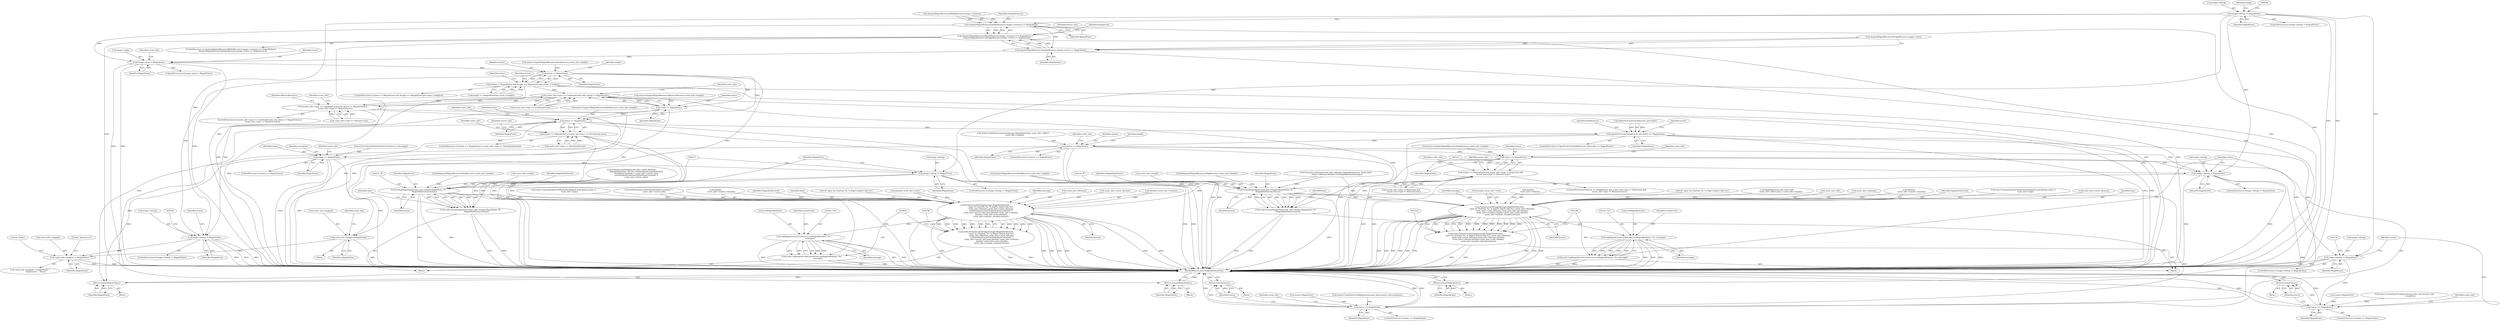 digraph "0_ImageMagick_aecd0ada163a4d6c769cec178955d5f3e9316f2f@pointer" {
"1000140" [label="(Call,image->debug != MagickFalse)"];
"1000187" [label="(Call,AcquireMagickResource(WidthResource,image->columns) == MagickFalse)"];
"1000186" [label="(Call,(AcquireMagickResource(WidthResource,image->columns) == MagickFalse) ||\n      (AcquireMagickResource(HeightResource,image->rows) == MagickFalse))"];
"1000194" [label="(Call,AcquireMagickResource(HeightResource,image->rows) == MagickFalse)"];
"1000397" [label="(Call,image->ping != MagickFalse)"];
"1000447" [label="(Call,status != MagickFalse)"];
"1000446" [label="(Call,(status != MagickFalse) && (length == (MagickSizeType) ((size_t) length)))"];
"1000467" [label="(Call,(cache_info->type == UndefinedCache) && (status != MagickFalse))"];
"1000466" [label="(Call,((cache_info->type == UndefinedCache) && (status != MagickFalse)) ||\n          (cache_info->type == MemoryCache))"];
"1000473" [label="(Call,status != MagickFalse)"];
"1000482" [label="(Call,cache_info->mapped=MagickFalse)"];
"1000611" [label="(Call,cache_info->mapped != MagickFalse)"];
"1000576" [label="(Call,image->debug != MagickFalse)"];
"1000658" [label="(Call,status == MagickFalse)"];
"1000657" [label="(Call,(status == MagickFalse) || (cache_info->type == DistributedCache))"];
"1000696" [label="(Call,status == MagickFalse)"];
"1000764" [label="(Call,image->debug != MagickFalse)"];
"1000772" [label="(Call,FormatMagickSize(cache_info->length,MagickFalse,\"B\",\n                    MagickPathExtent,format))"];
"1000770" [label="(Call,(void) FormatMagickSize(cache_info->length,MagickFalse,\"B\",\n                    MagickPathExtent,format))"];
"1000791" [label="(Call,FormatLocaleString(message,MagickPathExtent,\n                    \"open %s (%s[%d], %s, %.20gx%.20gx%.20g %s)\",\n                    cache_info->filename,cache_info->cache_filename,\n                    GetDistributeCacheFile((DistributeCacheInfo *)\n                    cache_info->server_info),type,(double) cache_info->columns,\n                    (double) cache_info->rows,(double)\n                    cache_info->number_channels,format))"];
"1000789" [label="(Call,(void) FormatLocaleString(message,MagickPathExtent,\n                    \"open %s (%s[%d], %s, %.20gx%.20gx%.20g %s)\",\n                    cache_info->filename,cache_info->cache_filename,\n                    GetDistributeCacheFile((DistributeCacheInfo *)\n                    cache_info->server_info),type,(double) cache_info->columns,\n                    (double) cache_info->rows,(double)\n                    cache_info->number_channels,format))"];
"1000826" [label="(Call,LogMagickEvent(CacheEvent,GetMagickModule(),\"%s\",\n                    message))"];
"1000824" [label="(Call,(void) LogMagickEvent(CacheEvent,GetMagickModule(),\"%s\",\n                    message))"];
"1000854" [label="(Return,return(MagickFalse);)"];
"1000878" [label="(Call,OpenPixelCacheOnDisk(cache_info,mode) == MagickFalse)"];
"1000901" [label="(Return,return(MagickFalse);)"];
"1000917" [label="(Call,status == MagickFalse)"];
"1000933" [label="(Return,return(MagickFalse);)"];
"1000973" [label="(Call,status == MagickFalse)"];
"1000972" [label="(Call,(status == MagickFalse) && (cache_info->type != MapCache) &&\n          (cache_info->type != MemoryCache))"];
"1001103" [label="(Call,image->debug != MagickFalse)"];
"1001168" [label="(Call,status == MagickFalse)"];
"1001176" [label="(Return,return(status);)"];
"1001208" [label="(Call,image->debug != MagickFalse)"];
"1001216" [label="(Call,FormatMagickSize(cache_info->length,MagickFalse,\"B\",\n        MagickPathExtent,format))"];
"1001214" [label="(Call,(void) FormatMagickSize(cache_info->length,MagickFalse,\"B\",\n        MagickPathExtent,format))"];
"1001235" [label="(Call,FormatLocaleString(message,MagickPathExtent,\n        \"open %s (%s[%d], %s, %.20gx%.20gx%.20g %s)\",cache_info->filename,\n        cache_info->cache_filename,cache_info->file,type,(double)\n        cache_info->columns,(double) cache_info->rows,(double)\n         cache_info->number_channels,format))"];
"1001233" [label="(Call,(void) FormatLocaleString(message,MagickPathExtent,\n        \"open %s (%s[%d], %s, %.20gx%.20gx%.20g %s)\",cache_info->filename,\n        cache_info->cache_filename,cache_info->file,type,(double)\n        cache_info->columns,(double) cache_info->rows,(double)\n         cache_info->number_channels,format))"];
"1001267" [label="(Call,LogMagickEvent(CacheEvent,GetMagickModule(),\"%s\",message))"];
"1001265" [label="(Call,(void) LogMagickEvent(CacheEvent,GetMagickModule(),\"%s\",message))"];
"1001273" [label="(Call,status == MagickFalse)"];
"1001281" [label="(Return,return(status);)"];
"1000919" [label="(Identifier,MagickFalse)"];
"1000714" [label="(Identifier,cache_info)"];
"1000467" [label="(Call,(cache_info->type == UndefinedCache) && (status != MagickFalse))"];
"1001212" [label="(Identifier,MagickFalse)"];
"1000486" [label="(Identifier,MagickFalse)"];
"1000445" [label="(ControlStructure,if ((status != MagickFalse) && (length == (MagickSizeType) ((size_t) length))))"];
"1000186" [label="(Call,(AcquireMagickResource(WidthResource,image->columns) == MagickFalse) ||\n      (AcquireMagickResource(HeightResource,image->rows) == MagickFalse))"];
"1000610" [label="(Call,cache_info->mapped != MagickFalse ?\n                    \"Anonymous\" : \"Heap\")"];
"1000827" [label="(Identifier,CacheEvent)"];
"1000877" [label="(ControlStructure,if (OpenPixelCacheOnDisk(cache_info,mode) == MagickFalse))"];
"1001267" [label="(Call,LogMagickEvent(CacheEvent,GetMagickModule(),\"%s\",message))"];
"1000661" [label="(Call,cache_info->type == DistributedCache)"];
"1001197" [label="(Call,status=ClonePixelCacheRepository(cache_info,&source_info,exception))"];
"1000696" [label="(Call,status == MagickFalse)"];
"1000141" [label="(Call,image->debug)"];
"1000671" [label="(Identifier,cache_info)"];
"1000695" [label="(ControlStructure,if (status == MagickFalse))"];
"1000219" [label="(Call,FormatLocaleString(cache_info->filename,MagickPathExtent,\"%s[%.20g]\",\n    image->filename,(double) GetImageIndexInList(image)))"];
"1000468" [label="(Call,cache_info->type == UndefinedCache)"];
"1000855" [label="(Identifier,MagickFalse)"];
"1000920" [label="(Block,)"];
"1001208" [label="(Call,image->debug != MagickFalse)"];
"1001274" [label="(Identifier,status)"];
"1001214" [label="(Call,(void) FormatMagickSize(cache_info->length,MagickFalse,\"B\",\n        MagickPathExtent,format))"];
"1000724" [label="(Call,FormatLocaleString(cache_info->cache_filename,\n                MagickPathExtent,\"%s:%d\",GetDistributeCacheHostname(\n                (DistributeCacheInfo *) cache_info->server_info),\n                GetDistributeCachePort((DistributeCacheInfo *)\n                cache_info->server_info)))"];
"1001177" [label="(Identifier,status)"];
"1000690" [label="(Call,status=OpenDistributePixelCache(server_info,image))"];
"1000904" [label="(Identifier,status)"];
"1000780" [label="(Call,type=CommandOptionToMnemonic(MagickCacheOptions,(ssize_t)\n                    cache_info->type))"];
"1000195" [label="(Call,AcquireMagickResource(HeightResource,image->rows))"];
"1000976" [label="(Call,(cache_info->type != MapCache) &&\n          (cache_info->type != MemoryCache))"];
"1000801" [label="(Call,GetDistributeCacheFile((DistributeCacheInfo *)\n                    cache_info->server_info))"];
"1000818" [label="(Call,(double)\n                    cache_info->number_channels)"];
"1000447" [label="(Call,status != MagickFalse)"];
"1001102" [label="(ControlStructure,if (image->debug != MagickFalse))"];
"1001035" [label="(Block,)"];
"1000793" [label="(Identifier,MagickPathExtent)"];
"1000484" [label="(Identifier,cache_info)"];
"1000144" [label="(Identifier,MagickFalse)"];
"1001245" [label="(Call,cache_info->file)"];
"1001268" [label="(Identifier,CacheEvent)"];
"1000772" [label="(Call,FormatMagickSize(cache_info->length,MagickFalse,\"B\",\n                    MagickPathExtent,format))"];
"1001239" [label="(Call,cache_info->filename)"];
"1001259" [label="(Call,(double)\n         cache_info->number_channels)"];
"1001237" [label="(Identifier,MagickPathExtent)"];
"1000791" [label="(Call,FormatLocaleString(message,MagickPathExtent,\n                    \"open %s (%s[%d], %s, %.20gx%.20gx%.20g %s)\",\n                    cache_info->filename,cache_info->cache_filename,\n                    GetDistributeCacheFile((DistributeCacheInfo *)\n                    cache_info->server_info),type,(double) cache_info->columns,\n                    (double) cache_info->rows,(double)\n                    cache_info->number_channels,format))"];
"1001275" [label="(Identifier,MagickFalse)"];
"1001224" [label="(Call,type=CommandOptionToMnemonic(MagickCacheOptions,(ssize_t)\n        cache_info->type))"];
"1000923" [label="(Identifier,cache_info)"];
"1000971" [label="(ControlStructure,if ((status == MagickFalse) && (cache_info->type != MapCache) &&\n          (cache_info->type != MemoryCache)))"];
"1000649" [label="(Call,status=AcquireMagickResource(DiskResource,cache_info->length))"];
"1000617" [label="(Literal,\"Heap\")"];
"1000401" [label="(Identifier,MagickFalse)"];
"1000473" [label="(Call,status != MagickFalse)"];
"1001170" [label="(Identifier,MagickFalse)"];
"1001103" [label="(Call,image->debug != MagickFalse)"];
"1000446" [label="(Call,(status != MagickFalse) && (length == (MagickSizeType) ((size_t) length)))"];
"1000398" [label="(Call,image->ping)"];
"1001221" [label="(Literal,\"B\")"];
"1001036" [label="(Call,status=MagickTrue)"];
"1000483" [label="(Call,cache_info->mapped)"];
"1001265" [label="(Call,(void) LogMagickEvent(CacheEvent,GetMagickModule(),\"%s\",message))"];
"1000458" [label="(Call,status=AcquireMagickResource(MemoryResource,cache_info->length))"];
"1000769" [label="(Block,)"];
"1001242" [label="(Call,cache_info->cache_filename)"];
"1001248" [label="(Identifier,type)"];
"1000883" [label="(Block,)"];
"1000650" [label="(Identifier,status)"];
"1001168" [label="(Call,status == MagickFalse)"];
"1000575" [label="(ControlStructure,if (image->debug != MagickFalse))"];
"1000918" [label="(Identifier,status)"];
"1000200" [label="(Identifier,MagickFalse)"];
"1001092" [label="(Call,status=ClonePixelCacheRepository(cache_info,&source_info,\n                    exception))"];
"1000765" [label="(Call,image->debug)"];
"1000489" [label="(Identifier,cache_info)"];
"1000917" [label="(Call,status == MagickFalse)"];
"1000964" [label="(Call,status=AcquireMagickResource(MapResource,cache_info->length))"];
"1000451" [label="(Identifier,length)"];
"1001236" [label="(Identifier,message)"];
"1000933" [label="(Return,return(MagickFalse);)"];
"1000807" [label="(Identifier,type)"];
"1000778" [label="(Identifier,MagickPathExtent)"];
"1000830" [label="(Identifier,message)"];
"1000405" [label="(Identifier,cache_info)"];
"1000854" [label="(Return,return(MagickFalse);)"];
"1000425" [label="(Identifier,status)"];
"1000789" [label="(Call,(void) FormatLocaleString(message,MagickPathExtent,\n                    \"open %s (%s[%d], %s, %.20gx%.20gx%.20g %s)\",\n                    cache_info->filename,cache_info->cache_filename,\n                    GetDistributeCacheFile((DistributeCacheInfo *)\n                    cache_info->server_info),type,(double) cache_info->columns,\n                    (double) cache_info->rows,(double)\n                    cache_info->number_channels,format))"];
"1001281" [label="(Return,return(status);)"];
"1000794" [label="(Literal,\"open %s (%s[%d], %s, %.20gx%.20gx%.20g %s)\")"];
"1000658" [label="(Call,status == MagickFalse)"];
"1000482" [label="(Call,cache_info->mapped=MagickFalse)"];
"1000779" [label="(Identifier,format)"];
"1000901" [label="(Return,return(MagickFalse);)"];
"1000973" [label="(Call,status == MagickFalse)"];
"1000475" [label="(Identifier,MagickFalse)"];
"1000763" [label="(ControlStructure,if (image->debug != MagickFalse))"];
"1000936" [label="(Identifier,length)"];
"1000813" [label="(Call,(double) cache_info->rows)"];
"1001222" [label="(Identifier,MagickPathExtent)"];
"1000666" [label="(Block,)"];
"1000448" [label="(Identifier,status)"];
"1000781" [label="(Identifier,type)"];
"1001209" [label="(Call,image->debug)"];
"1001104" [label="(Call,image->debug)"];
"1000934" [label="(Identifier,MagickFalse)"];
"1001167" [label="(ControlStructure,if (status == MagickFalse))"];
"1000474" [label="(Identifier,status)"];
"1001217" [label="(Call,cache_info->length)"];
"1001233" [label="(Call,(void) FormatLocaleString(message,MagickPathExtent,\n        \"open %s (%s[%d], %s, %.20gx%.20gx%.20g %s)\",cache_info->filename,\n        cache_info->cache_filename,cache_info->file,type,(double)\n        cache_info->columns,(double) cache_info->rows,(double)\n         cache_info->number_channels,format))"];
"1001278" [label="(Identifier,cache_info)"];
"1000465" [label="(ControlStructure,if (((cache_info->type == UndefinedCache) && (status != MagickFalse)) ||\n          (cache_info->type == MemoryCache)))"];
"1000449" [label="(Identifier,MagickFalse)"];
"1000829" [label="(Literal,\"%s\")"];
"1000902" [label="(Identifier,MagickFalse)"];
"1000777" [label="(Literal,\"B\")"];
"1001254" [label="(Call,(double) cache_info->rows)"];
"1000108" [label="(Block,)"];
"1000792" [label="(Identifier,message)"];
"1000656" [label="(ControlStructure,if ((status == MagickFalse) || (cache_info->type == DistributedCache)))"];
"1000795" [label="(Call,cache_info->filename)"];
"1000611" [label="(Call,cache_info->mapped != MagickFalse)"];
"1000975" [label="(Identifier,MagickFalse)"];
"1001183" [label="(Call,status=MagickTrue)"];
"1001270" [label="(Literal,\"%s\")"];
"1000860" [label="(Identifier,source_info)"];
"1000776" [label="(Identifier,MagickFalse)"];
"1000826" [label="(Call,LogMagickEvent(CacheEvent,GetMagickModule(),\"%s\",\n                    message))"];
"1000885" [label="(Identifier,DiskResource)"];
"1000996" [label="(Identifier,cache_info)"];
"1001178" [label="(Call,RelinquishMagickResource(MapResource,cache_info->length))"];
"1001264" [label="(Identifier,format)"];
"1001249" [label="(Call,(double)\n        cache_info->columns)"];
"1001238" [label="(Literal,\"open %s (%s[%d], %s, %.20gx%.20gx%.20g %s)\")"];
"1000476" [label="(Call,cache_info->type == MemoryCache)"];
"1001207" [label="(ControlStructure,if (image->debug != MagickFalse))"];
"1001176" [label="(Return,return(status);)"];
"1000974" [label="(Identifier,status)"];
"1000768" [label="(Identifier,MagickFalse)"];
"1001220" [label="(Identifier,MagickFalse)"];
"1001283" [label="(MethodReturn,static MagickBooleanType)"];
"1000657" [label="(Call,(status == MagickFalse) || (cache_info->type == DistributedCache))"];
"1000663" [label="(Identifier,cache_info)"];
"1000158" [label="(Identifier,image)"];
"1000208" [label="(Identifier,source_info)"];
"1001271" [label="(Identifier,message)"];
"1000916" [label="(ControlStructure,if (status == MagickFalse))"];
"1000697" [label="(Identifier,status)"];
"1000612" [label="(Call,cache_info->mapped)"];
"1000481" [label="(Block,)"];
"1000674" [label="(Call,RelinquishMagickResource(DiskResource,cache_info->length))"];
"1000139" [label="(ControlStructure,if (image->debug != MagickFalse))"];
"1000972" [label="(Call,(status == MagickFalse) && (cache_info->type != MapCache) &&\n          (cache_info->type != MemoryCache))"];
"1000989" [label="(Identifier,cache_info)"];
"1001235" [label="(Call,FormatLocaleString(message,MagickPathExtent,\n        \"open %s (%s[%d], %s, %.20gx%.20gx%.20g %s)\",cache_info->filename,\n        cache_info->cache_filename,cache_info->file,type,(double)\n        cache_info->columns,(double) cache_info->rows,(double)\n         cache_info->number_channels,format))"];
"1000188" [label="(Call,AcquireMagickResource(WidthResource,image->columns))"];
"1000196" [label="(Identifier,HeightResource)"];
"1000903" [label="(Call,status=SetPixelCacheExtent(image,(MagickSizeType) cache_info->offset+\n     cache_info->length))"];
"1001216" [label="(Call,FormatMagickSize(cache_info->length,MagickFalse,\"B\",\n        MagickPathExtent,format))"];
"1000828" [label="(Call,GetMagickModule())"];
"1000798" [label="(Call,cache_info->cache_filename)"];
"1000643" [label="(Identifier,status)"];
"1000577" [label="(Call,image->debug)"];
"1000424" [label="(Call,status=AcquireMagickResource(AreaResource,cache_info->length))"];
"1000576" [label="(Call,image->debug != MagickFalse)"];
"1000194" [label="(Call,AcquireMagickResource(HeightResource,image->rows) == MagickFalse)"];
"1000478" [label="(Identifier,cache_info)"];
"1000660" [label="(Identifier,MagickFalse)"];
"1001272" [label="(ControlStructure,if (status == MagickFalse))"];
"1000140" [label="(Call,image->debug != MagickFalse)"];
"1000701" [label="(Identifier,exception)"];
"1000698" [label="(Identifier,MagickFalse)"];
"1000466" [label="(Call,((cache_info->type == UndefinedCache) && (status != MagickFalse)) ||\n          (cache_info->type == MemoryCache))"];
"1001169" [label="(Identifier,status)"];
"1001223" [label="(Identifier,format)"];
"1001269" [label="(Call,GetMagickModule())"];
"1000616" [label="(Literal,\"Anonymous\")"];
"1000824" [label="(Call,(void) LogMagickEvent(CacheEvent,GetMagickModule(),\"%s\",\n                    message))"];
"1001282" [label="(Identifier,status)"];
"1000879" [label="(Call,OpenPixelCacheOnDisk(cache_info,mode))"];
"1000396" [label="(ControlStructure,if (image->ping != MagickFalse))"];
"1001173" [label="(Identifier,cache_info)"];
"1000878" [label="(Call,OpenPixelCacheOnDisk(cache_info,mode) == MagickFalse)"];
"1000187" [label="(Call,AcquireMagickResource(WidthResource,image->columns) == MagickFalse)"];
"1000764" [label="(Call,image->debug != MagickFalse)"];
"1000659" [label="(Identifier,status)"];
"1000882" [label="(Identifier,MagickFalse)"];
"1000397" [label="(Call,image->ping != MagickFalse)"];
"1000580" [label="(Identifier,MagickFalse)"];
"1000202" [label="(Identifier,ImageError)"];
"1000979" [label="(Identifier,cache_info)"];
"1001000" [label="(Call,MapBlob(cache_info->file,mode,\n            cache_info->offset,(size_t) cache_info->length))"];
"1000808" [label="(Call,(double) cache_info->columns)"];
"1000645" [label="(Identifier,MemoryResource)"];
"1000823" [label="(Identifier,format)"];
"1000450" [label="(Call,length == (MagickSizeType) ((size_t) length))"];
"1001225" [label="(Identifier,type)"];
"1001213" [label="(Block,)"];
"1001107" [label="(Identifier,MagickFalse)"];
"1000832" [label="(Identifier,MagickTrue)"];
"1000651" [label="(Call,AcquireMagickResource(DiskResource,cache_info->length))"];
"1001273" [label="(Call,status == MagickFalse)"];
"1000459" [label="(Identifier,status)"];
"1000185" [label="(ControlStructure,if ((AcquireMagickResource(WidthResource,image->columns) == MagickFalse) ||\n      (AcquireMagickResource(HeightResource,image->rows) == MagickFalse)))"];
"1000193" [label="(Identifier,MagickFalse)"];
"1000615" [label="(Identifier,MagickFalse)"];
"1000770" [label="(Call,(void) FormatMagickSize(cache_info->length,MagickFalse,\"B\",\n                    MagickPathExtent,format))"];
"1000773" [label="(Call,cache_info->length)"];
"1000140" -> "1000139"  [label="AST: "];
"1000140" -> "1000144"  [label="CFG: "];
"1000141" -> "1000140"  [label="AST: "];
"1000144" -> "1000140"  [label="AST: "];
"1000146" -> "1000140"  [label="CFG: "];
"1000158" -> "1000140"  [label="CFG: "];
"1000140" -> "1001283"  [label="DDG: "];
"1000140" -> "1001283"  [label="DDG: "];
"1000140" -> "1000187"  [label="DDG: "];
"1000140" -> "1000576"  [label="DDG: "];
"1000140" -> "1000764"  [label="DDG: "];
"1000140" -> "1001103"  [label="DDG: "];
"1000140" -> "1001208"  [label="DDG: "];
"1000187" -> "1000186"  [label="AST: "];
"1000187" -> "1000193"  [label="CFG: "];
"1000188" -> "1000187"  [label="AST: "];
"1000193" -> "1000187"  [label="AST: "];
"1000196" -> "1000187"  [label="CFG: "];
"1000186" -> "1000187"  [label="CFG: "];
"1000187" -> "1001283"  [label="DDG: "];
"1000187" -> "1000186"  [label="DDG: "];
"1000187" -> "1000186"  [label="DDG: "];
"1000188" -> "1000187"  [label="DDG: "];
"1000188" -> "1000187"  [label="DDG: "];
"1000187" -> "1000194"  [label="DDG: "];
"1000187" -> "1000397"  [label="DDG: "];
"1000186" -> "1000185"  [label="AST: "];
"1000186" -> "1000194"  [label="CFG: "];
"1000194" -> "1000186"  [label="AST: "];
"1000202" -> "1000186"  [label="CFG: "];
"1000208" -> "1000186"  [label="CFG: "];
"1000186" -> "1001283"  [label="DDG: "];
"1000186" -> "1001283"  [label="DDG: "];
"1000186" -> "1001283"  [label="DDG: "];
"1000194" -> "1000186"  [label="DDG: "];
"1000194" -> "1000186"  [label="DDG: "];
"1000194" -> "1000200"  [label="CFG: "];
"1000195" -> "1000194"  [label="AST: "];
"1000200" -> "1000194"  [label="AST: "];
"1000194" -> "1001283"  [label="DDG: "];
"1000195" -> "1000194"  [label="DDG: "];
"1000195" -> "1000194"  [label="DDG: "];
"1000194" -> "1000397"  [label="DDG: "];
"1000397" -> "1000396"  [label="AST: "];
"1000397" -> "1000401"  [label="CFG: "];
"1000398" -> "1000397"  [label="AST: "];
"1000401" -> "1000397"  [label="AST: "];
"1000405" -> "1000397"  [label="CFG: "];
"1000425" -> "1000397"  [label="CFG: "];
"1000397" -> "1001283"  [label="DDG: "];
"1000397" -> "1001283"  [label="DDG: "];
"1000397" -> "1001283"  [label="DDG: "];
"1000397" -> "1000447"  [label="DDG: "];
"1000447" -> "1000446"  [label="AST: "];
"1000447" -> "1000449"  [label="CFG: "];
"1000448" -> "1000447"  [label="AST: "];
"1000449" -> "1000447"  [label="AST: "];
"1000451" -> "1000447"  [label="CFG: "];
"1000446" -> "1000447"  [label="CFG: "];
"1000447" -> "1000446"  [label="DDG: "];
"1000447" -> "1000446"  [label="DDG: "];
"1000424" -> "1000447"  [label="DDG: "];
"1000447" -> "1000473"  [label="DDG: "];
"1000447" -> "1000482"  [label="DDG: "];
"1000447" -> "1000576"  [label="DDG: "];
"1000447" -> "1000658"  [label="DDG: "];
"1000446" -> "1000445"  [label="AST: "];
"1000446" -> "1000450"  [label="CFG: "];
"1000450" -> "1000446"  [label="AST: "];
"1000459" -> "1000446"  [label="CFG: "];
"1000650" -> "1000446"  [label="CFG: "];
"1000446" -> "1001283"  [label="DDG: "];
"1000446" -> "1001283"  [label="DDG: "];
"1000446" -> "1001283"  [label="DDG: "];
"1000450" -> "1000446"  [label="DDG: "];
"1000450" -> "1000446"  [label="DDG: "];
"1000446" -> "1000467"  [label="DDG: "];
"1000467" -> "1000466"  [label="AST: "];
"1000467" -> "1000468"  [label="CFG: "];
"1000467" -> "1000473"  [label="CFG: "];
"1000468" -> "1000467"  [label="AST: "];
"1000473" -> "1000467"  [label="AST: "];
"1000478" -> "1000467"  [label="CFG: "];
"1000466" -> "1000467"  [label="CFG: "];
"1000467" -> "1001283"  [label="DDG: "];
"1000467" -> "1001283"  [label="DDG: "];
"1000467" -> "1000466"  [label="DDG: "];
"1000467" -> "1000466"  [label="DDG: "];
"1000468" -> "1000467"  [label="DDG: "];
"1000468" -> "1000467"  [label="DDG: "];
"1000473" -> "1000467"  [label="DDG: "];
"1000473" -> "1000467"  [label="DDG: "];
"1000466" -> "1000465"  [label="AST: "];
"1000466" -> "1000476"  [label="CFG: "];
"1000476" -> "1000466"  [label="AST: "];
"1000484" -> "1000466"  [label="CFG: "];
"1000645" -> "1000466"  [label="CFG: "];
"1000466" -> "1001283"  [label="DDG: "];
"1000466" -> "1001283"  [label="DDG: "];
"1000466" -> "1001283"  [label="DDG: "];
"1000476" -> "1000466"  [label="DDG: "];
"1000476" -> "1000466"  [label="DDG: "];
"1000473" -> "1000475"  [label="CFG: "];
"1000474" -> "1000473"  [label="AST: "];
"1000475" -> "1000473"  [label="AST: "];
"1000458" -> "1000473"  [label="DDG: "];
"1000473" -> "1000482"  [label="DDG: "];
"1000473" -> "1000576"  [label="DDG: "];
"1000473" -> "1000658"  [label="DDG: "];
"1000482" -> "1000481"  [label="AST: "];
"1000482" -> "1000486"  [label="CFG: "];
"1000483" -> "1000482"  [label="AST: "];
"1000486" -> "1000482"  [label="AST: "];
"1000489" -> "1000482"  [label="CFG: "];
"1000482" -> "1001283"  [label="DDG: "];
"1000482" -> "1000611"  [label="DDG: "];
"1000611" -> "1000610"  [label="AST: "];
"1000611" -> "1000615"  [label="CFG: "];
"1000612" -> "1000611"  [label="AST: "];
"1000615" -> "1000611"  [label="AST: "];
"1000616" -> "1000611"  [label="CFG: "];
"1000617" -> "1000611"  [label="CFG: "];
"1000611" -> "1001283"  [label="DDG: "];
"1000611" -> "1001283"  [label="DDG: "];
"1000576" -> "1000611"  [label="DDG: "];
"1000576" -> "1000575"  [label="AST: "];
"1000576" -> "1000580"  [label="CFG: "];
"1000577" -> "1000576"  [label="AST: "];
"1000580" -> "1000576"  [label="AST: "];
"1000583" -> "1000576"  [label="CFG: "];
"1000643" -> "1000576"  [label="CFG: "];
"1000576" -> "1001283"  [label="DDG: "];
"1000576" -> "1001283"  [label="DDG: "];
"1000576" -> "1001283"  [label="DDG: "];
"1000658" -> "1000657"  [label="AST: "];
"1000658" -> "1000660"  [label="CFG: "];
"1000659" -> "1000658"  [label="AST: "];
"1000660" -> "1000658"  [label="AST: "];
"1000663" -> "1000658"  [label="CFG: "];
"1000657" -> "1000658"  [label="CFG: "];
"1000658" -> "1001283"  [label="DDG: "];
"1000658" -> "1001283"  [label="DDG: "];
"1000658" -> "1000657"  [label="DDG: "];
"1000658" -> "1000657"  [label="DDG: "];
"1000649" -> "1000658"  [label="DDG: "];
"1000658" -> "1000696"  [label="DDG: "];
"1000658" -> "1000854"  [label="DDG: "];
"1000658" -> "1000878"  [label="DDG: "];
"1000657" -> "1000656"  [label="AST: "];
"1000657" -> "1000661"  [label="CFG: "];
"1000661" -> "1000657"  [label="AST: "];
"1000671" -> "1000657"  [label="CFG: "];
"1000860" -> "1000657"  [label="CFG: "];
"1000657" -> "1001283"  [label="DDG: "];
"1000657" -> "1001283"  [label="DDG: "];
"1000657" -> "1001283"  [label="DDG: "];
"1000661" -> "1000657"  [label="DDG: "];
"1000661" -> "1000657"  [label="DDG: "];
"1000696" -> "1000695"  [label="AST: "];
"1000696" -> "1000698"  [label="CFG: "];
"1000697" -> "1000696"  [label="AST: "];
"1000698" -> "1000696"  [label="AST: "];
"1000701" -> "1000696"  [label="CFG: "];
"1000714" -> "1000696"  [label="CFG: "];
"1000696" -> "1001283"  [label="DDG: "];
"1000696" -> "1001283"  [label="DDG: "];
"1000696" -> "1001283"  [label="DDG: "];
"1000690" -> "1000696"  [label="DDG: "];
"1000696" -> "1000764"  [label="DDG: "];
"1000696" -> "1000854"  [label="DDG: "];
"1000764" -> "1000763"  [label="AST: "];
"1000764" -> "1000768"  [label="CFG: "];
"1000765" -> "1000764"  [label="AST: "];
"1000768" -> "1000764"  [label="AST: "];
"1000771" -> "1000764"  [label="CFG: "];
"1000832" -> "1000764"  [label="CFG: "];
"1000764" -> "1001283"  [label="DDG: "];
"1000764" -> "1001283"  [label="DDG: "];
"1000764" -> "1001283"  [label="DDG: "];
"1000764" -> "1000772"  [label="DDG: "];
"1000772" -> "1000770"  [label="AST: "];
"1000772" -> "1000779"  [label="CFG: "];
"1000773" -> "1000772"  [label="AST: "];
"1000776" -> "1000772"  [label="AST: "];
"1000777" -> "1000772"  [label="AST: "];
"1000778" -> "1000772"  [label="AST: "];
"1000779" -> "1000772"  [label="AST: "];
"1000770" -> "1000772"  [label="CFG: "];
"1000772" -> "1001283"  [label="DDG: "];
"1000772" -> "1001283"  [label="DDG: "];
"1000772" -> "1000770"  [label="DDG: "];
"1000772" -> "1000770"  [label="DDG: "];
"1000772" -> "1000770"  [label="DDG: "];
"1000772" -> "1000770"  [label="DDG: "];
"1000772" -> "1000770"  [label="DDG: "];
"1000674" -> "1000772"  [label="DDG: "];
"1000651" -> "1000772"  [label="DDG: "];
"1000724" -> "1000772"  [label="DDG: "];
"1000772" -> "1000791"  [label="DDG: "];
"1000772" -> "1000791"  [label="DDG: "];
"1000770" -> "1000769"  [label="AST: "];
"1000771" -> "1000770"  [label="AST: "];
"1000781" -> "1000770"  [label="CFG: "];
"1000770" -> "1001283"  [label="DDG: "];
"1000770" -> "1001283"  [label="DDG: "];
"1000791" -> "1000789"  [label="AST: "];
"1000791" -> "1000823"  [label="CFG: "];
"1000792" -> "1000791"  [label="AST: "];
"1000793" -> "1000791"  [label="AST: "];
"1000794" -> "1000791"  [label="AST: "];
"1000795" -> "1000791"  [label="AST: "];
"1000798" -> "1000791"  [label="AST: "];
"1000801" -> "1000791"  [label="AST: "];
"1000807" -> "1000791"  [label="AST: "];
"1000808" -> "1000791"  [label="AST: "];
"1000813" -> "1000791"  [label="AST: "];
"1000818" -> "1000791"  [label="AST: "];
"1000823" -> "1000791"  [label="AST: "];
"1000789" -> "1000791"  [label="CFG: "];
"1000791" -> "1001283"  [label="DDG: "];
"1000791" -> "1001283"  [label="DDG: "];
"1000791" -> "1001283"  [label="DDG: "];
"1000791" -> "1001283"  [label="DDG: "];
"1000791" -> "1001283"  [label="DDG: "];
"1000791" -> "1001283"  [label="DDG: "];
"1000791" -> "1001283"  [label="DDG: "];
"1000791" -> "1001283"  [label="DDG: "];
"1000791" -> "1001283"  [label="DDG: "];
"1000791" -> "1000789"  [label="DDG: "];
"1000791" -> "1000789"  [label="DDG: "];
"1000791" -> "1000789"  [label="DDG: "];
"1000791" -> "1000789"  [label="DDG: "];
"1000791" -> "1000789"  [label="DDG: "];
"1000791" -> "1000789"  [label="DDG: "];
"1000791" -> "1000789"  [label="DDG: "];
"1000791" -> "1000789"  [label="DDG: "];
"1000791" -> "1000789"  [label="DDG: "];
"1000791" -> "1000789"  [label="DDG: "];
"1000791" -> "1000789"  [label="DDG: "];
"1000219" -> "1000791"  [label="DDG: "];
"1000724" -> "1000791"  [label="DDG: "];
"1000801" -> "1000791"  [label="DDG: "];
"1000780" -> "1000791"  [label="DDG: "];
"1000808" -> "1000791"  [label="DDG: "];
"1000813" -> "1000791"  [label="DDG: "];
"1000818" -> "1000791"  [label="DDG: "];
"1000791" -> "1000826"  [label="DDG: "];
"1000789" -> "1000769"  [label="AST: "];
"1000790" -> "1000789"  [label="AST: "];
"1000825" -> "1000789"  [label="CFG: "];
"1000789" -> "1001283"  [label="DDG: "];
"1000789" -> "1001283"  [label="DDG: "];
"1000826" -> "1000824"  [label="AST: "];
"1000826" -> "1000830"  [label="CFG: "];
"1000827" -> "1000826"  [label="AST: "];
"1000828" -> "1000826"  [label="AST: "];
"1000829" -> "1000826"  [label="AST: "];
"1000830" -> "1000826"  [label="AST: "];
"1000824" -> "1000826"  [label="CFG: "];
"1000826" -> "1001283"  [label="DDG: "];
"1000826" -> "1001283"  [label="DDG: "];
"1000826" -> "1001283"  [label="DDG: "];
"1000826" -> "1000824"  [label="DDG: "];
"1000826" -> "1000824"  [label="DDG: "];
"1000826" -> "1000824"  [label="DDG: "];
"1000826" -> "1000824"  [label="DDG: "];
"1000824" -> "1000769"  [label="AST: "];
"1000825" -> "1000824"  [label="AST: "];
"1000832" -> "1000824"  [label="CFG: "];
"1000824" -> "1001283"  [label="DDG: "];
"1000824" -> "1001283"  [label="DDG: "];
"1000854" -> "1000666"  [label="AST: "];
"1000854" -> "1000855"  [label="CFG: "];
"1000855" -> "1000854"  [label="AST: "];
"1001283" -> "1000854"  [label="CFG: "];
"1000854" -> "1001283"  [label="DDG: "];
"1000855" -> "1000854"  [label="DDG: "];
"1000878" -> "1000877"  [label="AST: "];
"1000878" -> "1000882"  [label="CFG: "];
"1000879" -> "1000878"  [label="AST: "];
"1000882" -> "1000878"  [label="AST: "];
"1000885" -> "1000878"  [label="CFG: "];
"1000904" -> "1000878"  [label="CFG: "];
"1000878" -> "1001283"  [label="DDG: "];
"1000878" -> "1001283"  [label="DDG: "];
"1000878" -> "1001283"  [label="DDG: "];
"1000879" -> "1000878"  [label="DDG: "];
"1000879" -> "1000878"  [label="DDG: "];
"1000878" -> "1000901"  [label="DDG: "];
"1000878" -> "1000917"  [label="DDG: "];
"1000901" -> "1000883"  [label="AST: "];
"1000901" -> "1000902"  [label="CFG: "];
"1000902" -> "1000901"  [label="AST: "];
"1001283" -> "1000901"  [label="CFG: "];
"1000901" -> "1001283"  [label="DDG: "];
"1000902" -> "1000901"  [label="DDG: "];
"1000917" -> "1000916"  [label="AST: "];
"1000917" -> "1000919"  [label="CFG: "];
"1000918" -> "1000917"  [label="AST: "];
"1000919" -> "1000917"  [label="AST: "];
"1000923" -> "1000917"  [label="CFG: "];
"1000936" -> "1000917"  [label="CFG: "];
"1000917" -> "1001283"  [label="DDG: "];
"1000917" -> "1001283"  [label="DDG: "];
"1000917" -> "1001283"  [label="DDG: "];
"1000903" -> "1000917"  [label="DDG: "];
"1000917" -> "1000933"  [label="DDG: "];
"1000917" -> "1000973"  [label="DDG: "];
"1000917" -> "1001208"  [label="DDG: "];
"1000933" -> "1000920"  [label="AST: "];
"1000933" -> "1000934"  [label="CFG: "];
"1000934" -> "1000933"  [label="AST: "];
"1001283" -> "1000933"  [label="CFG: "];
"1000933" -> "1001283"  [label="DDG: "];
"1000934" -> "1000933"  [label="DDG: "];
"1000973" -> "1000972"  [label="AST: "];
"1000973" -> "1000975"  [label="CFG: "];
"1000974" -> "1000973"  [label="AST: "];
"1000975" -> "1000973"  [label="AST: "];
"1000979" -> "1000973"  [label="CFG: "];
"1000972" -> "1000973"  [label="CFG: "];
"1000973" -> "1000972"  [label="DDG: "];
"1000973" -> "1000972"  [label="DDG: "];
"1000964" -> "1000973"  [label="DDG: "];
"1000973" -> "1001103"  [label="DDG: "];
"1000973" -> "1001208"  [label="DDG: "];
"1000972" -> "1000971"  [label="AST: "];
"1000972" -> "1000976"  [label="CFG: "];
"1000976" -> "1000972"  [label="AST: "];
"1000989" -> "1000972"  [label="CFG: "];
"1000996" -> "1000972"  [label="CFG: "];
"1000972" -> "1001283"  [label="DDG: "];
"1000972" -> "1001283"  [label="DDG: "];
"1000976" -> "1000972"  [label="DDG: "];
"1000976" -> "1000972"  [label="DDG: "];
"1001103" -> "1001102"  [label="AST: "];
"1001103" -> "1001107"  [label="CFG: "];
"1001104" -> "1001103"  [label="AST: "];
"1001107" -> "1001103"  [label="AST: "];
"1001110" -> "1001103"  [label="CFG: "];
"1001169" -> "1001103"  [label="CFG: "];
"1001103" -> "1001283"  [label="DDG: "];
"1001103" -> "1001283"  [label="DDG: "];
"1001103" -> "1001168"  [label="DDG: "];
"1001168" -> "1001167"  [label="AST: "];
"1001168" -> "1001170"  [label="CFG: "];
"1001169" -> "1001168"  [label="AST: "];
"1001170" -> "1001168"  [label="AST: "];
"1001173" -> "1001168"  [label="CFG: "];
"1001177" -> "1001168"  [label="CFG: "];
"1001168" -> "1001283"  [label="DDG: "];
"1001168" -> "1001283"  [label="DDG: "];
"1001168" -> "1001283"  [label="DDG: "];
"1001036" -> "1001168"  [label="DDG: "];
"1001092" -> "1001168"  [label="DDG: "];
"1001168" -> "1001176"  [label="DDG: "];
"1001176" -> "1001035"  [label="AST: "];
"1001176" -> "1001177"  [label="CFG: "];
"1001177" -> "1001176"  [label="AST: "];
"1001283" -> "1001176"  [label="CFG: "];
"1001176" -> "1001283"  [label="DDG: "];
"1001177" -> "1001176"  [label="DDG: "];
"1001208" -> "1001207"  [label="AST: "];
"1001208" -> "1001212"  [label="CFG: "];
"1001209" -> "1001208"  [label="AST: "];
"1001212" -> "1001208"  [label="AST: "];
"1001215" -> "1001208"  [label="CFG: "];
"1001274" -> "1001208"  [label="CFG: "];
"1001208" -> "1001283"  [label="DDG: "];
"1001208" -> "1001283"  [label="DDG: "];
"1001208" -> "1001216"  [label="DDG: "];
"1001208" -> "1001273"  [label="DDG: "];
"1001216" -> "1001214"  [label="AST: "];
"1001216" -> "1001223"  [label="CFG: "];
"1001217" -> "1001216"  [label="AST: "];
"1001220" -> "1001216"  [label="AST: "];
"1001221" -> "1001216"  [label="AST: "];
"1001222" -> "1001216"  [label="AST: "];
"1001223" -> "1001216"  [label="AST: "];
"1001214" -> "1001216"  [label="CFG: "];
"1001216" -> "1001283"  [label="DDG: "];
"1001216" -> "1001214"  [label="DDG: "];
"1001216" -> "1001214"  [label="DDG: "];
"1001216" -> "1001214"  [label="DDG: "];
"1001216" -> "1001214"  [label="DDG: "];
"1001216" -> "1001214"  [label="DDG: "];
"1001178" -> "1001216"  [label="DDG: "];
"1000651" -> "1001216"  [label="DDG: "];
"1000219" -> "1001216"  [label="DDG: "];
"1001216" -> "1001235"  [label="DDG: "];
"1001216" -> "1001235"  [label="DDG: "];
"1001216" -> "1001273"  [label="DDG: "];
"1001214" -> "1001213"  [label="AST: "];
"1001215" -> "1001214"  [label="AST: "];
"1001225" -> "1001214"  [label="CFG: "];
"1001214" -> "1001283"  [label="DDG: "];
"1001214" -> "1001283"  [label="DDG: "];
"1001235" -> "1001233"  [label="AST: "];
"1001235" -> "1001264"  [label="CFG: "];
"1001236" -> "1001235"  [label="AST: "];
"1001237" -> "1001235"  [label="AST: "];
"1001238" -> "1001235"  [label="AST: "];
"1001239" -> "1001235"  [label="AST: "];
"1001242" -> "1001235"  [label="AST: "];
"1001245" -> "1001235"  [label="AST: "];
"1001248" -> "1001235"  [label="AST: "];
"1001249" -> "1001235"  [label="AST: "];
"1001254" -> "1001235"  [label="AST: "];
"1001259" -> "1001235"  [label="AST: "];
"1001264" -> "1001235"  [label="AST: "];
"1001233" -> "1001235"  [label="CFG: "];
"1001235" -> "1001283"  [label="DDG: "];
"1001235" -> "1001283"  [label="DDG: "];
"1001235" -> "1001283"  [label="DDG: "];
"1001235" -> "1001283"  [label="DDG: "];
"1001235" -> "1001283"  [label="DDG: "];
"1001235" -> "1001283"  [label="DDG: "];
"1001235" -> "1001283"  [label="DDG: "];
"1001235" -> "1001283"  [label="DDG: "];
"1001235" -> "1001283"  [label="DDG: "];
"1001235" -> "1001233"  [label="DDG: "];
"1001235" -> "1001233"  [label="DDG: "];
"1001235" -> "1001233"  [label="DDG: "];
"1001235" -> "1001233"  [label="DDG: "];
"1001235" -> "1001233"  [label="DDG: "];
"1001235" -> "1001233"  [label="DDG: "];
"1001235" -> "1001233"  [label="DDG: "];
"1001235" -> "1001233"  [label="DDG: "];
"1001235" -> "1001233"  [label="DDG: "];
"1001235" -> "1001233"  [label="DDG: "];
"1001235" -> "1001233"  [label="DDG: "];
"1000219" -> "1001235"  [label="DDG: "];
"1001000" -> "1001235"  [label="DDG: "];
"1001224" -> "1001235"  [label="DDG: "];
"1001249" -> "1001235"  [label="DDG: "];
"1001254" -> "1001235"  [label="DDG: "];
"1001259" -> "1001235"  [label="DDG: "];
"1001235" -> "1001267"  [label="DDG: "];
"1001233" -> "1001213"  [label="AST: "];
"1001234" -> "1001233"  [label="AST: "];
"1001266" -> "1001233"  [label="CFG: "];
"1001233" -> "1001283"  [label="DDG: "];
"1001233" -> "1001283"  [label="DDG: "];
"1001267" -> "1001265"  [label="AST: "];
"1001267" -> "1001271"  [label="CFG: "];
"1001268" -> "1001267"  [label="AST: "];
"1001269" -> "1001267"  [label="AST: "];
"1001270" -> "1001267"  [label="AST: "];
"1001271" -> "1001267"  [label="AST: "];
"1001265" -> "1001267"  [label="CFG: "];
"1001267" -> "1001283"  [label="DDG: "];
"1001267" -> "1001283"  [label="DDG: "];
"1001267" -> "1001283"  [label="DDG: "];
"1001267" -> "1001265"  [label="DDG: "];
"1001267" -> "1001265"  [label="DDG: "];
"1001267" -> "1001265"  [label="DDG: "];
"1001267" -> "1001265"  [label="DDG: "];
"1001265" -> "1001213"  [label="AST: "];
"1001266" -> "1001265"  [label="AST: "];
"1001274" -> "1001265"  [label="CFG: "];
"1001265" -> "1001283"  [label="DDG: "];
"1001265" -> "1001283"  [label="DDG: "];
"1001273" -> "1001272"  [label="AST: "];
"1001273" -> "1001275"  [label="CFG: "];
"1001274" -> "1001273"  [label="AST: "];
"1001275" -> "1001273"  [label="AST: "];
"1001278" -> "1001273"  [label="CFG: "];
"1001282" -> "1001273"  [label="CFG: "];
"1001273" -> "1001283"  [label="DDG: "];
"1001273" -> "1001283"  [label="DDG: "];
"1001273" -> "1001283"  [label="DDG: "];
"1001197" -> "1001273"  [label="DDG: "];
"1001183" -> "1001273"  [label="DDG: "];
"1001273" -> "1001281"  [label="DDG: "];
"1001281" -> "1000108"  [label="AST: "];
"1001281" -> "1001282"  [label="CFG: "];
"1001282" -> "1001281"  [label="AST: "];
"1001283" -> "1001281"  [label="CFG: "];
"1001281" -> "1001283"  [label="DDG: "];
"1001282" -> "1001281"  [label="DDG: "];
}
